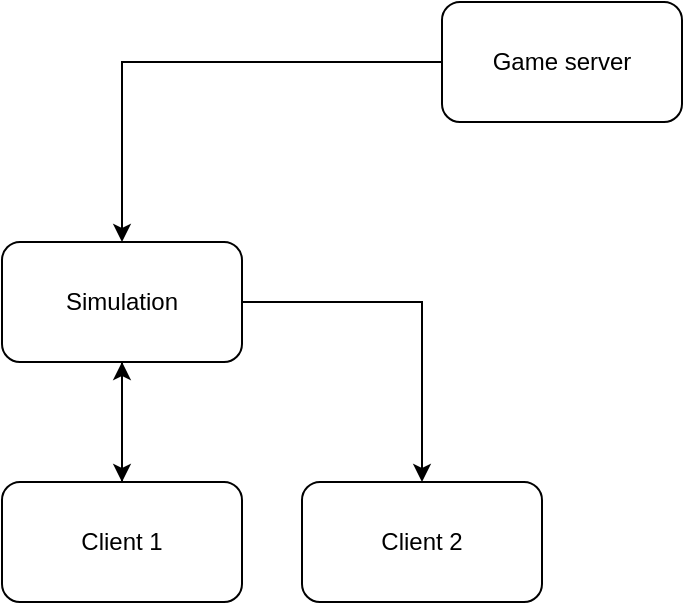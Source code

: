 <mxfile version="17.2.5" type="github">
  <diagram id="PHL2i_q6lvD1pddD_RMk" name="Page-1">
    <mxGraphModel dx="1038" dy="579" grid="1" gridSize="10" guides="1" tooltips="1" connect="1" arrows="1" fold="1" page="1" pageScale="1" pageWidth="850" pageHeight="1100" math="0" shadow="0">
      <root>
        <mxCell id="0" />
        <mxCell id="1" parent="0" />
        <mxCell id="XoWIb80hP6ljI6C5bqsF-3" value="" style="edgeStyle=orthogonalEdgeStyle;rounded=0;orthogonalLoop=1;jettySize=auto;html=1;" edge="1" parent="1" source="XoWIb80hP6ljI6C5bqsF-1" target="XoWIb80hP6ljI6C5bqsF-2">
          <mxGeometry relative="1" as="geometry" />
        </mxCell>
        <mxCell id="XoWIb80hP6ljI6C5bqsF-1" value="Game server" style="rounded=1;whiteSpace=wrap;html=1;" vertex="1" parent="1">
          <mxGeometry x="320" y="20" width="120" height="60" as="geometry" />
        </mxCell>
        <mxCell id="XoWIb80hP6ljI6C5bqsF-8" value="" style="edgeStyle=orthogonalEdgeStyle;rounded=0;orthogonalLoop=1;jettySize=auto;html=1;" edge="1" parent="1" source="XoWIb80hP6ljI6C5bqsF-2" target="XoWIb80hP6ljI6C5bqsF-5">
          <mxGeometry relative="1" as="geometry">
            <Array as="points">
              <mxPoint x="160" y="220" />
              <mxPoint x="160" y="220" />
            </Array>
          </mxGeometry>
        </mxCell>
        <mxCell id="XoWIb80hP6ljI6C5bqsF-11" value="" style="edgeStyle=orthogonalEdgeStyle;rounded=0;orthogonalLoop=1;jettySize=auto;html=1;entryX=0.5;entryY=0;entryDx=0;entryDy=0;" edge="1" parent="1" source="XoWIb80hP6ljI6C5bqsF-2" target="XoWIb80hP6ljI6C5bqsF-10">
          <mxGeometry relative="1" as="geometry">
            <mxPoint x="300" y="170" as="targetPoint" />
          </mxGeometry>
        </mxCell>
        <mxCell id="XoWIb80hP6ljI6C5bqsF-2" value="Simulation" style="rounded=1;whiteSpace=wrap;html=1;" vertex="1" parent="1">
          <mxGeometry x="100" y="140" width="120" height="60" as="geometry" />
        </mxCell>
        <mxCell id="XoWIb80hP6ljI6C5bqsF-9" value="" style="edgeStyle=orthogonalEdgeStyle;rounded=0;orthogonalLoop=1;jettySize=auto;html=1;" edge="1" parent="1" source="XoWIb80hP6ljI6C5bqsF-5" target="XoWIb80hP6ljI6C5bqsF-2">
          <mxGeometry relative="1" as="geometry" />
        </mxCell>
        <mxCell id="XoWIb80hP6ljI6C5bqsF-5" value="Client 1" style="rounded=1;whiteSpace=wrap;html=1;" vertex="1" parent="1">
          <mxGeometry x="100" y="260" width="120" height="60" as="geometry" />
        </mxCell>
        <mxCell id="XoWIb80hP6ljI6C5bqsF-10" value="Client 2" style="rounded=1;whiteSpace=wrap;html=1;" vertex="1" parent="1">
          <mxGeometry x="250" y="260" width="120" height="60" as="geometry" />
        </mxCell>
      </root>
    </mxGraphModel>
  </diagram>
</mxfile>
